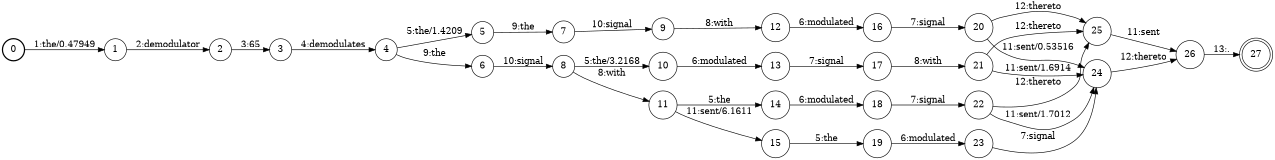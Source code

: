 digraph FST {
rankdir = LR;
size = "8.5,11";
label = "";
center = 1;
orientation = Portrait;
ranksep = "0.4";
nodesep = "0.25";
0 [label = "0", shape = circle, style = bold, fontsize = 14]
	0 -> 1 [label = "1:the/0.47949", fontsize = 14];
1 [label = "1", shape = circle, style = solid, fontsize = 14]
	1 -> 2 [label = "2:demodulator", fontsize = 14];
2 [label = "2", shape = circle, style = solid, fontsize = 14]
	2 -> 3 [label = "3:65", fontsize = 14];
3 [label = "3", shape = circle, style = solid, fontsize = 14]
	3 -> 4 [label = "4:demodulates", fontsize = 14];
4 [label = "4", shape = circle, style = solid, fontsize = 14]
	4 -> 5 [label = "5:the/1.4209", fontsize = 14];
	4 -> 6 [label = "9:the", fontsize = 14];
5 [label = "5", shape = circle, style = solid, fontsize = 14]
	5 -> 7 [label = "9:the", fontsize = 14];
6 [label = "6", shape = circle, style = solid, fontsize = 14]
	6 -> 8 [label = "10:signal", fontsize = 14];
7 [label = "7", shape = circle, style = solid, fontsize = 14]
	7 -> 9 [label = "10:signal", fontsize = 14];
8 [label = "8", shape = circle, style = solid, fontsize = 14]
	8 -> 10 [label = "5:the/3.2168", fontsize = 14];
	8 -> 11 [label = "8:with", fontsize = 14];
9 [label = "9", shape = circle, style = solid, fontsize = 14]
	9 -> 12 [label = "8:with", fontsize = 14];
10 [label = "10", shape = circle, style = solid, fontsize = 14]
	10 -> 13 [label = "6:modulated", fontsize = 14];
11 [label = "11", shape = circle, style = solid, fontsize = 14]
	11 -> 14 [label = "5:the", fontsize = 14];
	11 -> 15 [label = "11:sent/6.1611", fontsize = 14];
12 [label = "12", shape = circle, style = solid, fontsize = 14]
	12 -> 16 [label = "6:modulated", fontsize = 14];
13 [label = "13", shape = circle, style = solid, fontsize = 14]
	13 -> 17 [label = "7:signal", fontsize = 14];
14 [label = "14", shape = circle, style = solid, fontsize = 14]
	14 -> 18 [label = "6:modulated", fontsize = 14];
15 [label = "15", shape = circle, style = solid, fontsize = 14]
	15 -> 19 [label = "5:the", fontsize = 14];
16 [label = "16", shape = circle, style = solid, fontsize = 14]
	16 -> 20 [label = "7:signal", fontsize = 14];
17 [label = "17", shape = circle, style = solid, fontsize = 14]
	17 -> 21 [label = "8:with", fontsize = 14];
18 [label = "18", shape = circle, style = solid, fontsize = 14]
	18 -> 22 [label = "7:signal", fontsize = 14];
19 [label = "19", shape = circle, style = solid, fontsize = 14]
	19 -> 23 [label = "6:modulated", fontsize = 14];
20 [label = "20", shape = circle, style = solid, fontsize = 14]
	20 -> 24 [label = "11:sent/0.53516", fontsize = 14];
	20 -> 25 [label = "12:thereto", fontsize = 14];
21 [label = "21", shape = circle, style = solid, fontsize = 14]
	21 -> 24 [label = "11:sent/1.6914", fontsize = 14];
	21 -> 25 [label = "12:thereto", fontsize = 14];
22 [label = "22", shape = circle, style = solid, fontsize = 14]
	22 -> 24 [label = "11:sent/1.7012", fontsize = 14];
	22 -> 25 [label = "12:thereto", fontsize = 14];
23 [label = "23", shape = circle, style = solid, fontsize = 14]
	23 -> 24 [label = "7:signal", fontsize = 14];
24 [label = "24", shape = circle, style = solid, fontsize = 14]
	24 -> 26 [label = "12:thereto", fontsize = 14];
25 [label = "25", shape = circle, style = solid, fontsize = 14]
	25 -> 26 [label = "11:sent", fontsize = 14];
26 [label = "26", shape = circle, style = solid, fontsize = 14]
	26 -> 27 [label = "13:.", fontsize = 14];
27 [label = "27", shape = doublecircle, style = solid, fontsize = 14]
}
